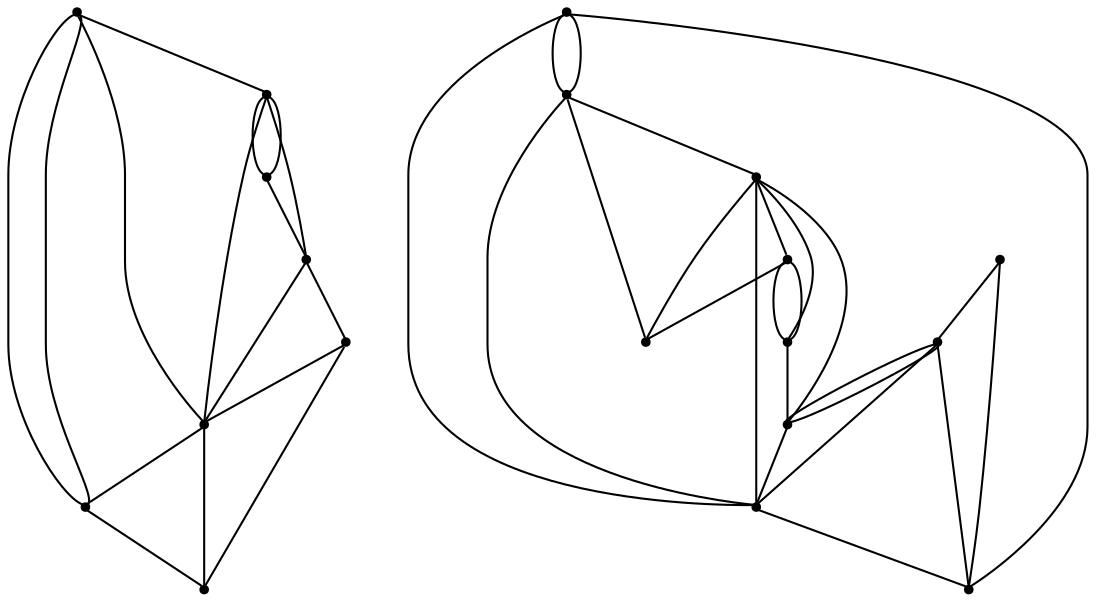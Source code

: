 graph {
  node [shape=point,comment="{\"directed\":false,\"doi\":\"10.1007/978-3-031-22203-0_26\",\"figure\":\"1 (2)\"}"]

  v0 [pos="1591.3055579055372,509.5751492487856"]
  v1 [pos="1542.445680280075,558.4323336463399"]
  v2 [pos="1542.444631071183,460.7190100730371"]
  v3 [pos="1493.5899994901813,411.85671879327543"]
  v4 [pos="1444.7290726558272,362.9995383699485"]
  v5 [pos="1395.8712934481493,314.1423579466216"]
  v6 [pos="1298.1546858239017,411.85671879327543"]
  v7 [pos="1249.2948081984396,362.9995383699485"]
  v8 [pos="1249.2948081984396,265.2851775232947"]
  v9 [pos="1200.4391274085458,314.1423579466216"]
  v10 [pos="1493.5899994901813,509.576190496364"]
  v11 [pos="1444.7301218647194,558.4323336463399"]
  v12 [pos="1444.7290726558272,460.7190100730371"]
  v13 [pos="1395.8712934481493,509.576190496364"]
  v14 [pos="1347.0145634493635,265.2851775232948"]
  v15 [pos="1347.0135142404715,362.9995383699485"]
  v16 [pos="1298.1546858239017,314.14235794662164"]
  v17 [pos="1347.0135142404715,460.7190100730371"]
  v18 [pos="1395.8712934481493,411.85671879327543"]

  v0 -- v1 [id="-1",pos="1591.3055579055372,509.5751492487856 1591.3076563233212,542.1467724313725 1575.0217723130404,558.4323296721125 1542.445680280075,558.4323336463399"]
  v2 -- v3 [id="-2",pos="1542.444631071183,460.7190100730371 1542.445680280075,428.16338712995747 1526.1597962697942,411.8735059298077 1493.5899994901813,411.85671879327543"]
  v9 -- v7 [id="-3",pos="1200.4391274085458,314.1423579466216 1249.2948081984396,362.9995383699485 1249.2948081984396,362.9995383699485 1249.2948081984396,362.9995383699485"]
  v4 -- v5 [id="-4",pos="1444.7290726558272,362.9995383699485 1444.7301218647194,330.4447023238938 1428.4442378544386,314.1591450831539 1395.8712934481493,314.1423579466216"]
  v6 -- v7 [id="-5",pos="1298.1546858239017,411.85671879327543 1265.5848890442887,411.8735059298077 1249.2948081984398,395.5876943385142 1249.2948081984396,362.9995383699485"]
  v8 -- v9 [id="-6",pos="1249.2948081984396,265.2851775232947 1216.71884334231,265.2851775232947 1200.4412258263299,281.5709891145882 1200.4391274085458,314.1423579466216"]
  v0 -- v2 [id="-7",pos="1591.3055579055372,509.5751492487856 1542.444631071183,460.7190100730371 1542.444631071183,460.7190100730371 1542.444631071183,460.7190100730371"]
  v10 -- v11 [id="-8",pos="1493.5899994901813,509.576190496364 1444.7301218647194,558.4323336463399 1444.7301218647194,558.4323336463399 1444.7301218647194,558.4323336463399"]
  v2 -- v10 [id="-9",pos="1542.444631071183,460.7190100730371 1493.5899994901813,509.576190496364 1493.5899994901813,509.576190496364 1493.5899994901813,509.576190496364"]
  v2 -- v12 [id="-10",pos="1542.444631071183,460.7190100730371 1444.7290726558272,460.7190100730371 1444.7290726558272,460.7190100730371 1444.7290726558272,460.7190100730371"]
  v1 -- v0 [id="-11",pos="1542.445680280075,558.4323336463399 1591.3055579055372,509.5751492487856 1591.3055579055372,509.5751492487856 1591.3055579055372,509.5751492487856"]
  v1 -- v11 [id="-13",pos="1542.445680280075,558.4323336463399 1444.7301218647194,558.4323336463399 1444.7301218647194,558.4323336463399 1444.7301218647194,558.4323336463399"]
  v12 -- v13 [id="-14",pos="1444.7290726558272,460.7190100730371 1395.8712934481493,509.576190496364 1395.8712934481493,509.576190496364 1395.8712934481493,509.576190496364"]
  v3 -- v12 [id="-15",pos="1493.5899994901813,411.85671879327543 1444.7290726558272,460.7190100730371 1444.7290726558272,460.7190100730371 1444.7290726558272,460.7190100730371"]
  v3 -- v2 [id="-16",pos="1493.5899994901813,411.85671879327543 1542.444631071183,460.7190100730371 1542.444631071183,460.7190100730371 1542.444631071183,460.7190100730371"]
  v7 -- v15 [id="-17",pos="1249.2948081984396,362.9995383699485 1347.0135142404715,362.9995383699485 1347.0135142404715,362.9995383699485 1347.0135142404715,362.9995383699485"]
  v7 -- v16 [id="-18",pos="1249.2948081984396,362.9995383699485 1298.1546858239017,314.14235794662164 1298.1546858239017,314.14235794662164 1298.1546858239017,314.14235794662164"]
  v16 -- v14 [id="-19",pos="1298.1546858239017,314.14235794662164 1347.0145634493635,265.2851775232948 1347.0145634493635,265.2851775232948 1347.0145634493635,265.2851775232948"]
  v8 -- v14 [id="-20",pos="1249.2948081984396,265.2851775232947 1347.0145634493635,265.2851775232948 1347.0145634493635,265.2851775232948 1347.0145634493635,265.2851775232948"]
  v8 -- v9 [id="-21",pos="1249.2948081984396,265.2851775232947 1200.4391274085458,314.1423579466216 1200.4391274085458,314.1423579466216 1200.4391274085458,314.1423579466216"]
  v10 -- v1 [id="-23",pos="1493.5899994901813,509.576190496364 1542.445680280075,558.4323336463399 1542.445680280075,558.4323336463399 1542.445680280075,558.4323336463399"]
  v5 -- v14 [id="-24",pos="1395.8712934481493,314.1423579466216 1347.0145634493635,265.2851775232948 1347.0145634493635,265.2851775232948 1347.0145634493635,265.2851775232948"]
  v4 -- v5 [id="-25",pos="1444.7290726558272,362.9995383699485 1395.8712934481493,314.1423579466216 1395.8712934481493,314.1423579466216 1395.8712934481493,314.1423579466216"]
  v4 -- v15 [id="-26",pos="1444.7290726558272,362.9995383699485 1347.0135142404715,362.9995383699485 1347.0135142404715,362.9995383699485 1347.0135142404715,362.9995383699485"]
  v12 -- v10 [id="-27",pos="1444.7290726558272,460.7190100730371 1493.5899994901813,509.576190496364 1493.5899994901813,509.576190496364 1493.5899994901813,509.576190496364"]
  v16 -- v9 [id="-30",pos="1298.1546858239017,314.14235794662164 1200.4391274085458,314.1423579466216 1200.4391274085458,314.1423579466216 1200.4391274085458,314.1423579466216"]
  v5 -- v16 [id="-31",pos="1395.8712934481493,314.1423579466216 1298.1546858239017,314.14235794662164 1298.1546858239017,314.14235794662164 1298.1546858239017,314.14235794662164"]
  v13 -- v11 [id="-32",pos="1395.8712934481493,509.576190496364 1444.7301218647194,558.4323336463399 1444.7301218647194,558.4323336463399 1444.7301218647194,558.4323336463399"]
  v10 -- v0 [id="-33",pos="1493.5899994901813,509.576190496364 1591.3055579055372,509.5751492487856 1591.3055579055372,509.5751492487856 1591.3055579055372,509.5751492487856"]
  v13 -- v10 [id="-34",pos="1395.8712934481493,509.576190496364 1493.5899994901813,509.576190496364 1493.5899994901813,509.576190496364 1493.5899994901813,509.576190496364"]
  v6 -- v7 [id="-35",pos="1298.1546858239017,411.85671879327543 1249.2948081984396,362.9995383699485 1249.2948081984396,362.9995383699485 1249.2948081984396,362.9995383699485"]
  v17 -- v6 [id="-36",pos="1347.0135142404715,460.7190100730371 1298.1546858239017,411.85671879327543 1298.1546858239017,411.85671879327543 1298.1546858239017,411.85671879327543"]
  v18 -- v4 [id="-37",pos="1395.8712934481493,411.85671879327543 1444.7290726558272,362.9995383699485 1444.7290726558272,362.9995383699485 1444.7290726558272,362.9995383699485"]
  v17 -- v18 [id="-38",pos="1347.0135142404715,460.7190100730371 1395.8712934481493,411.85671879327543 1395.8712934481493,411.85671879327543 1395.8712934481493,411.85671879327543"]
  v16 -- v8 [id="-41",pos="1298.1546858239017,314.14235794662164 1249.2948081984396,265.2851775232947 1249.2948081984396,265.2851775232947 1249.2948081984396,265.2851775232947"]
  v15 -- v18 [id="-42",pos="1347.0135142404715,362.9995383699485 1395.8712934481493,411.85671879327543 1395.8712934481493,411.85671879327543 1395.8712934481493,411.85671879327543"]
  v16 -- v15 [id="-43",pos="1298.1546858239017,314.14235794662164 1347.0135142404715,362.9995383699485 1347.0135142404715,362.9995383699485 1347.0135142404715,362.9995383699485"]
  v6 -- v15 [id="-44",pos="1298.1546858239017,411.85671879327543 1347.0135142404715,362.9995383699485 1347.0135142404715,362.9995383699485 1347.0135142404715,362.9995383699485"]
  v15 -- v5 [id="-45",pos="1347.0135142404715,362.9995383699485 1395.8712934481493,314.1423579466216 1395.8712934481493,314.1423579466216 1395.8712934481493,314.1423579466216"]
  v6 -- v18 [id="-46",pos="1298.1546858239017,411.85671879327543 1395.8712934481493,411.85671879327543 1395.8712934481493,411.85671879327543 1395.8712934481493,411.85671879327543"]
}